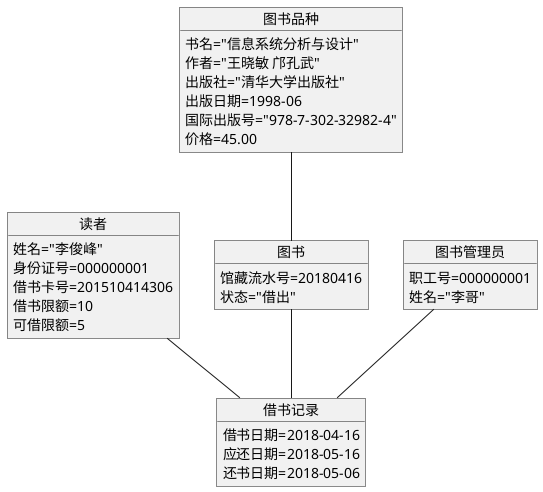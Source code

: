    @startuml
    object 读者 {
        姓名="李俊峰"
        身份证号=000000001
        借书卡号=201510414306
        借书限额=10
        可借限额=5
    }
    object 借书记录{
        借书日期=2018-04-16
        应还日期=2018-05-16
        还书日期=2018-05-06
    }
    object 图书{
        馆藏流水号=20180416
        状态="借出"
    }
    object 图书品种{
        书名="信息系统分析与设计"
        作者="王晓敏 邝孔武"
        出版社="清华大学出版社"
        出版日期=1998-06
        国际出版号="978-7-302-32982-4"
        价格=45.00
    }
    object 图书管理员{
        职工号=000000001
        姓名="李哥"
    }
    读者 -- 借书记录
    图书品种 -- 图书
    图书 -- 借书记录
    图书管理员 -- 借书记录
    @enduml